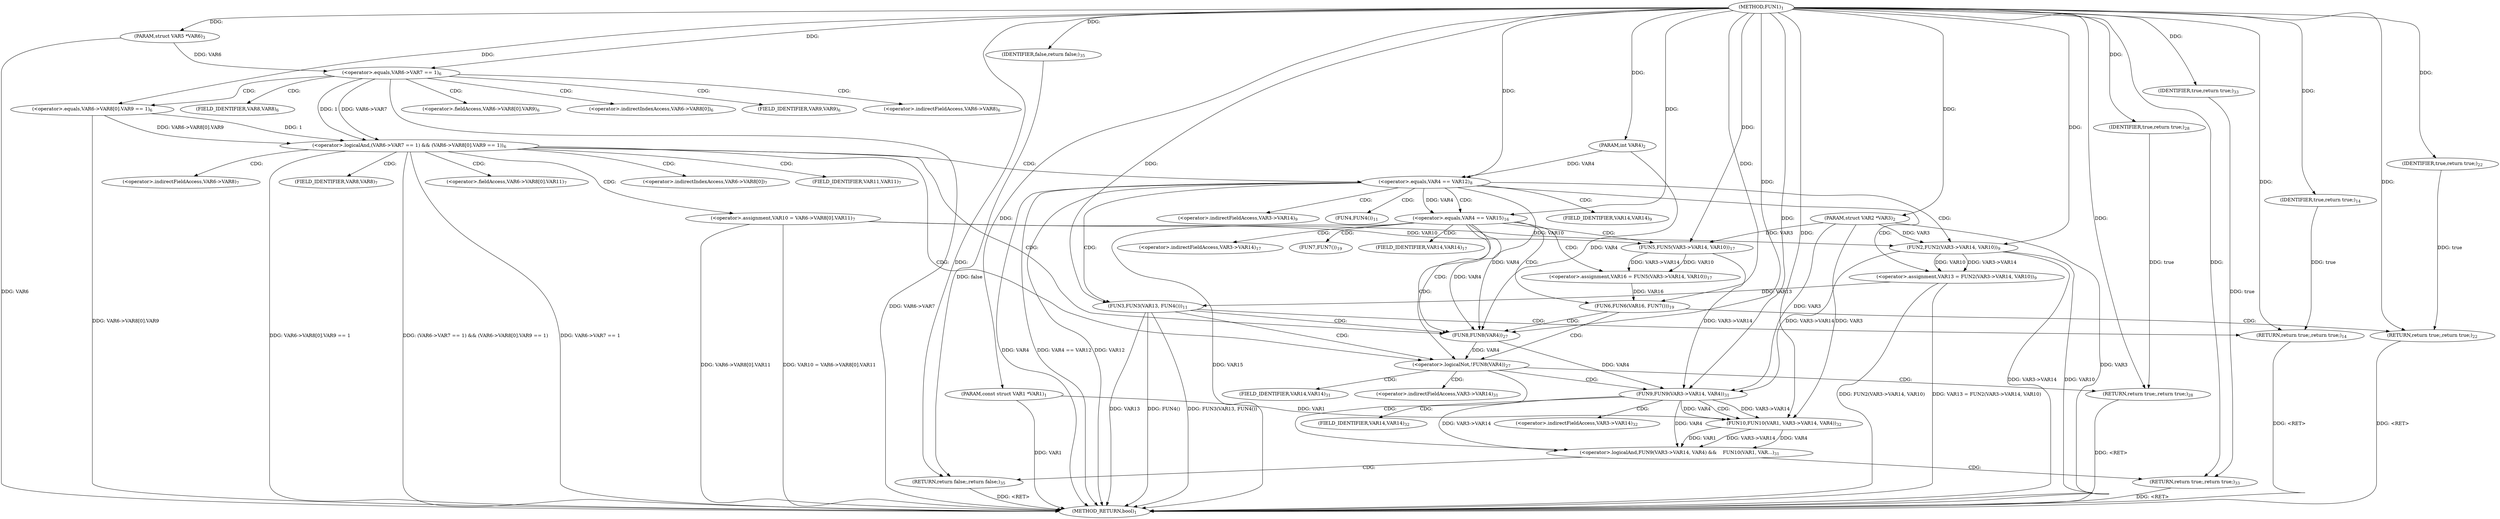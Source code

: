 digraph "FUN1" {  
"8" [label = <(METHOD,FUN1)<SUB>1</SUB>> ]
"108" [label = <(METHOD_RETURN,bool)<SUB>1</SUB>> ]
"9" [label = <(PARAM,const struct VAR1 *VAR1)<SUB>1</SUB>> ]
"10" [label = <(PARAM,struct VAR2 *VAR3)<SUB>2</SUB>> ]
"11" [label = <(PARAM,int VAR4)<SUB>2</SUB>> ]
"12" [label = <(PARAM,struct VAR5 *VAR6)<SUB>3</SUB>> ]
"106" [label = <(RETURN,return false;,return false;)<SUB>35</SUB>> ]
"15" [label = <(&lt;operator&gt;.logicalAnd,(VAR6-&gt;VAR7 == 1) &amp;&amp; (VAR6-&gt;VAR8[0].VAR9 == 1))<SUB>6</SUB>> ]
"84" [label = <(&lt;operator&gt;.logicalNot,!FUN8(VAR4))<SUB>27</SUB>> ]
"91" [label = <(&lt;operator&gt;.logicalAnd,FUN9(VAR3-&gt;VAR14, VAR4) &amp;&amp;
	    FUN10(VAR1, VAR...)<SUB>31</SUB>> ]
"107" [label = <(IDENTIFIER,false,return false;)<SUB>35</SUB>> ]
"32" [label = <(&lt;operator&gt;.assignment,VAR10 = VAR6-&gt;VAR8[0].VAR11)<SUB>7</SUB>> ]
"88" [label = <(RETURN,return true;,return true;)<SUB>28</SUB>> ]
"104" [label = <(RETURN,return true;,return true;)<SUB>33</SUB>> ]
"16" [label = <(&lt;operator&gt;.equals,VAR6-&gt;VAR7 == 1)<SUB>6</SUB>> ]
"21" [label = <(&lt;operator&gt;.equals,VAR6-&gt;VAR8[0].VAR9 == 1)<SUB>6</SUB>> ]
"42" [label = <(&lt;operator&gt;.equals,VAR4 == VAR12)<SUB>8</SUB>> ]
"85" [label = <(FUN8,FUN8(VAR4))<SUB>27</SUB>> ]
"89" [label = <(IDENTIFIER,true,return true;)<SUB>28</SUB>> ]
"92" [label = <(FUN9,FUN9(VAR3-&gt;VAR14, VAR4))<SUB>31</SUB>> ]
"97" [label = <(FUN10,FUN10(VAR1, VAR3-&gt;VAR14, VAR4))<SUB>32</SUB>> ]
"105" [label = <(IDENTIFIER,true,return true;)<SUB>33</SUB>> ]
"47" [label = <(&lt;operator&gt;.assignment,VAR13 = FUN2(VAR3-&gt;VAR14, VAR10))<SUB>9</SUB>> ]
"55" [label = <(FUN3,FUN3(VAR13, FUN4()))<SUB>11</SUB>> ]
"49" [label = <(FUN2,FUN2(VAR3-&gt;VAR14, VAR10))<SUB>9</SUB>> ]
"59" [label = <(RETURN,return true;,return true;)<SUB>14</SUB>> ]
"64" [label = <(&lt;operator&gt;.equals,VAR4 == VAR15)<SUB>16</SUB>> ]
"60" [label = <(IDENTIFIER,true,return true;)<SUB>14</SUB>> ]
"69" [label = <(&lt;operator&gt;.assignment,VAR16 = FUN5(VAR3-&gt;VAR14, VAR10))<SUB>17</SUB>> ]
"77" [label = <(FUN6,FUN6(VAR16, FUN7()))<SUB>19</SUB>> ]
"71" [label = <(FUN5,FUN5(VAR3-&gt;VAR14, VAR10))<SUB>17</SUB>> ]
"81" [label = <(RETURN,return true;,return true;)<SUB>22</SUB>> ]
"82" [label = <(IDENTIFIER,true,return true;)<SUB>22</SUB>> ]
"22" [label = <(&lt;operator&gt;.fieldAccess,VAR6-&gt;VAR8[0].VAR9)<SUB>6</SUB>> ]
"34" [label = <(&lt;operator&gt;.fieldAccess,VAR6-&gt;VAR8[0].VAR11)<SUB>7</SUB>> ]
"93" [label = <(&lt;operator&gt;.indirectFieldAccess,VAR3-&gt;VAR14)<SUB>31</SUB>> ]
"99" [label = <(&lt;operator&gt;.indirectFieldAccess,VAR3-&gt;VAR14)<SUB>32</SUB>> ]
"23" [label = <(&lt;operator&gt;.indirectIndexAccess,VAR6-&gt;VAR8[0])<SUB>6</SUB>> ]
"28" [label = <(FIELD_IDENTIFIER,VAR9,VAR9)<SUB>6</SUB>> ]
"35" [label = <(&lt;operator&gt;.indirectIndexAccess,VAR6-&gt;VAR8[0])<SUB>7</SUB>> ]
"40" [label = <(FIELD_IDENTIFIER,VAR11,VAR11)<SUB>7</SUB>> ]
"95" [label = <(FIELD_IDENTIFIER,VAR14,VAR14)<SUB>31</SUB>> ]
"101" [label = <(FIELD_IDENTIFIER,VAR14,VAR14)<SUB>32</SUB>> ]
"24" [label = <(&lt;operator&gt;.indirectFieldAccess,VAR6-&gt;VAR8)<SUB>6</SUB>> ]
"36" [label = <(&lt;operator&gt;.indirectFieldAccess,VAR6-&gt;VAR8)<SUB>7</SUB>> ]
"26" [label = <(FIELD_IDENTIFIER,VAR8,VAR8)<SUB>6</SUB>> ]
"38" [label = <(FIELD_IDENTIFIER,VAR8,VAR8)<SUB>7</SUB>> ]
"50" [label = <(&lt;operator&gt;.indirectFieldAccess,VAR3-&gt;VAR14)<SUB>9</SUB>> ]
"57" [label = <(FUN4,FUN4())<SUB>11</SUB>> ]
"52" [label = <(FIELD_IDENTIFIER,VAR14,VAR14)<SUB>9</SUB>> ]
"72" [label = <(&lt;operator&gt;.indirectFieldAccess,VAR3-&gt;VAR14)<SUB>17</SUB>> ]
"79" [label = <(FUN7,FUN7())<SUB>19</SUB>> ]
"74" [label = <(FIELD_IDENTIFIER,VAR14,VAR14)<SUB>17</SUB>> ]
  "88" -> "108"  [ label = "DDG: &lt;RET&gt;"] 
  "81" -> "108"  [ label = "DDG: &lt;RET&gt;"] 
  "106" -> "108"  [ label = "DDG: &lt;RET&gt;"] 
  "59" -> "108"  [ label = "DDG: &lt;RET&gt;"] 
  "104" -> "108"  [ label = "DDG: &lt;RET&gt;"] 
  "9" -> "108"  [ label = "DDG: VAR1"] 
  "10" -> "108"  [ label = "DDG: VAR3"] 
  "12" -> "108"  [ label = "DDG: VAR6"] 
  "16" -> "108"  [ label = "DDG: VAR6-&gt;VAR7"] 
  "15" -> "108"  [ label = "DDG: VAR6-&gt;VAR7 == 1"] 
  "21" -> "108"  [ label = "DDG: VAR6-&gt;VAR8[0].VAR9"] 
  "15" -> "108"  [ label = "DDG: VAR6-&gt;VAR8[0].VAR9 == 1"] 
  "15" -> "108"  [ label = "DDG: (VAR6-&gt;VAR7 == 1) &amp;&amp; (VAR6-&gt;VAR8[0].VAR9 == 1)"] 
  "32" -> "108"  [ label = "DDG: VAR6-&gt;VAR8[0].VAR11"] 
  "32" -> "108"  [ label = "DDG: VAR10 = VAR6-&gt;VAR8[0].VAR11"] 
  "42" -> "108"  [ label = "DDG: VAR4"] 
  "42" -> "108"  [ label = "DDG: VAR4 == VAR12"] 
  "49" -> "108"  [ label = "DDG: VAR3-&gt;VAR14"] 
  "49" -> "108"  [ label = "DDG: VAR10"] 
  "47" -> "108"  [ label = "DDG: FUN2(VAR3-&gt;VAR14, VAR10)"] 
  "47" -> "108"  [ label = "DDG: VAR13 = FUN2(VAR3-&gt;VAR14, VAR10)"] 
  "55" -> "108"  [ label = "DDG: VAR13"] 
  "55" -> "108"  [ label = "DDG: FUN4()"] 
  "55" -> "108"  [ label = "DDG: FUN3(VAR13, FUN4())"] 
  "42" -> "108"  [ label = "DDG: VAR12"] 
  "64" -> "108"  [ label = "DDG: VAR15"] 
  "8" -> "9"  [ label = "DDG: "] 
  "8" -> "10"  [ label = "DDG: "] 
  "8" -> "11"  [ label = "DDG: "] 
  "8" -> "12"  [ label = "DDG: "] 
  "107" -> "106"  [ label = "DDG: false"] 
  "8" -> "106"  [ label = "DDG: "] 
  "8" -> "107"  [ label = "DDG: "] 
  "16" -> "15"  [ label = "DDG: VAR6-&gt;VAR7"] 
  "16" -> "15"  [ label = "DDG: 1"] 
  "21" -> "15"  [ label = "DDG: VAR6-&gt;VAR8[0].VAR9"] 
  "21" -> "15"  [ label = "DDG: 1"] 
  "85" -> "84"  [ label = "DDG: VAR4"] 
  "89" -> "88"  [ label = "DDG: true"] 
  "8" -> "88"  [ label = "DDG: "] 
  "92" -> "91"  [ label = "DDG: VAR3-&gt;VAR14"] 
  "92" -> "91"  [ label = "DDG: VAR4"] 
  "97" -> "91"  [ label = "DDG: VAR1"] 
  "97" -> "91"  [ label = "DDG: VAR3-&gt;VAR14"] 
  "97" -> "91"  [ label = "DDG: VAR4"] 
  "105" -> "104"  [ label = "DDG: true"] 
  "8" -> "104"  [ label = "DDG: "] 
  "12" -> "16"  [ label = "DDG: VAR6"] 
  "8" -> "16"  [ label = "DDG: "] 
  "8" -> "21"  [ label = "DDG: "] 
  "11" -> "85"  [ label = "DDG: VAR4"] 
  "42" -> "85"  [ label = "DDG: VAR4"] 
  "64" -> "85"  [ label = "DDG: VAR4"] 
  "8" -> "85"  [ label = "DDG: "] 
  "8" -> "89"  [ label = "DDG: "] 
  "10" -> "92"  [ label = "DDG: VAR3"] 
  "71" -> "92"  [ label = "DDG: VAR3-&gt;VAR14"] 
  "49" -> "92"  [ label = "DDG: VAR3-&gt;VAR14"] 
  "85" -> "92"  [ label = "DDG: VAR4"] 
  "8" -> "92"  [ label = "DDG: "] 
  "9" -> "97"  [ label = "DDG: VAR1"] 
  "8" -> "97"  [ label = "DDG: "] 
  "10" -> "97"  [ label = "DDG: VAR3"] 
  "92" -> "97"  [ label = "DDG: VAR3-&gt;VAR14"] 
  "92" -> "97"  [ label = "DDG: VAR4"] 
  "8" -> "105"  [ label = "DDG: "] 
  "11" -> "42"  [ label = "DDG: VAR4"] 
  "8" -> "42"  [ label = "DDG: "] 
  "49" -> "47"  [ label = "DDG: VAR3-&gt;VAR14"] 
  "49" -> "47"  [ label = "DDG: VAR10"] 
  "10" -> "49"  [ label = "DDG: VAR3"] 
  "32" -> "49"  [ label = "DDG: VAR10"] 
  "8" -> "49"  [ label = "DDG: "] 
  "47" -> "55"  [ label = "DDG: VAR13"] 
  "8" -> "55"  [ label = "DDG: "] 
  "60" -> "59"  [ label = "DDG: true"] 
  "8" -> "59"  [ label = "DDG: "] 
  "8" -> "60"  [ label = "DDG: "] 
  "42" -> "64"  [ label = "DDG: VAR4"] 
  "8" -> "64"  [ label = "DDG: "] 
  "71" -> "69"  [ label = "DDG: VAR3-&gt;VAR14"] 
  "71" -> "69"  [ label = "DDG: VAR10"] 
  "10" -> "71"  [ label = "DDG: VAR3"] 
  "32" -> "71"  [ label = "DDG: VAR10"] 
  "8" -> "71"  [ label = "DDG: "] 
  "69" -> "77"  [ label = "DDG: VAR16"] 
  "8" -> "77"  [ label = "DDG: "] 
  "82" -> "81"  [ label = "DDG: true"] 
  "8" -> "81"  [ label = "DDG: "] 
  "8" -> "82"  [ label = "DDG: "] 
  "15" -> "34"  [ label = "CDG: "] 
  "15" -> "32"  [ label = "CDG: "] 
  "15" -> "42"  [ label = "CDG: "] 
  "15" -> "84"  [ label = "CDG: "] 
  "15" -> "85"  [ label = "CDG: "] 
  "15" -> "38"  [ label = "CDG: "] 
  "15" -> "40"  [ label = "CDG: "] 
  "15" -> "35"  [ label = "CDG: "] 
  "15" -> "36"  [ label = "CDG: "] 
  "84" -> "95"  [ label = "CDG: "] 
  "84" -> "92"  [ label = "CDG: "] 
  "84" -> "91"  [ label = "CDG: "] 
  "84" -> "93"  [ label = "CDG: "] 
  "84" -> "88"  [ label = "CDG: "] 
  "91" -> "104"  [ label = "CDG: "] 
  "91" -> "106"  [ label = "CDG: "] 
  "16" -> "21"  [ label = "CDG: "] 
  "16" -> "26"  [ label = "CDG: "] 
  "16" -> "28"  [ label = "CDG: "] 
  "16" -> "22"  [ label = "CDG: "] 
  "16" -> "24"  [ label = "CDG: "] 
  "16" -> "23"  [ label = "CDG: "] 
  "92" -> "99"  [ label = "CDG: "] 
  "92" -> "97"  [ label = "CDG: "] 
  "92" -> "101"  [ label = "CDG: "] 
  "42" -> "47"  [ label = "CDG: "] 
  "42" -> "49"  [ label = "CDG: "] 
  "42" -> "64"  [ label = "CDG: "] 
  "42" -> "57"  [ label = "CDG: "] 
  "42" -> "52"  [ label = "CDG: "] 
  "42" -> "50"  [ label = "CDG: "] 
  "42" -> "55"  [ label = "CDG: "] 
  "55" -> "84"  [ label = "CDG: "] 
  "55" -> "85"  [ label = "CDG: "] 
  "55" -> "59"  [ label = "CDG: "] 
  "64" -> "77"  [ label = "CDG: "] 
  "64" -> "84"  [ label = "CDG: "] 
  "64" -> "85"  [ label = "CDG: "] 
  "64" -> "72"  [ label = "CDG: "] 
  "64" -> "69"  [ label = "CDG: "] 
  "64" -> "74"  [ label = "CDG: "] 
  "64" -> "79"  [ label = "CDG: "] 
  "64" -> "71"  [ label = "CDG: "] 
  "77" -> "81"  [ label = "CDG: "] 
  "77" -> "84"  [ label = "CDG: "] 
  "77" -> "85"  [ label = "CDG: "] 
}
